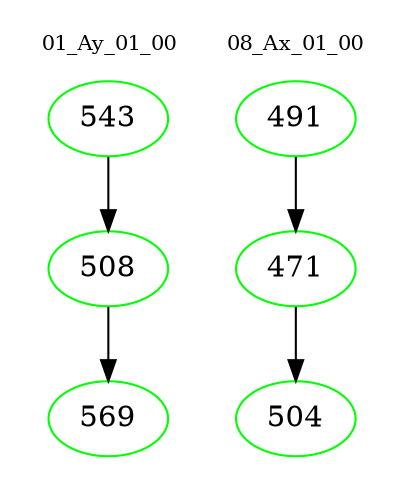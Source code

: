 digraph{
subgraph cluster_0 {
color = white
label = "01_Ay_01_00";
fontsize=10;
T0_543 [label="543", color="green"]
T0_543 -> T0_508 [color="black"]
T0_508 [label="508", color="green"]
T0_508 -> T0_569 [color="black"]
T0_569 [label="569", color="green"]
}
subgraph cluster_1 {
color = white
label = "08_Ax_01_00";
fontsize=10;
T1_491 [label="491", color="green"]
T1_491 -> T1_471 [color="black"]
T1_471 [label="471", color="green"]
T1_471 -> T1_504 [color="black"]
T1_504 [label="504", color="green"]
}
}
